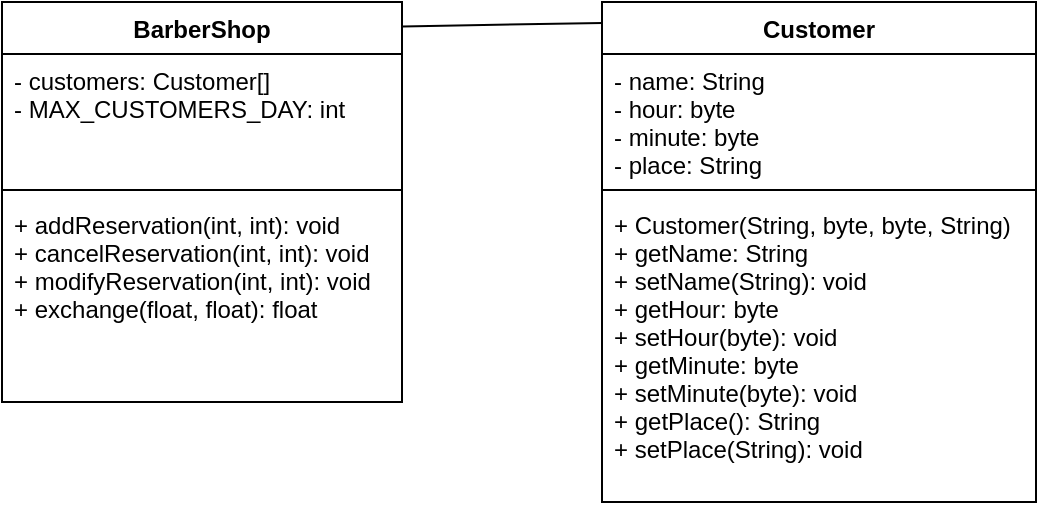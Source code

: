 <mxfile version="12.6.5" type="device"><diagram id="bPNzZG9XqQ-B1uc-LUyZ" name="Page-1"><mxGraphModel dx="1053" dy="513" grid="1" gridSize="10" guides="1" tooltips="1" connect="1" arrows="1" fold="1" page="1" pageScale="1" pageWidth="827" pageHeight="1169" math="0" shadow="0"><root><mxCell id="0"/><mxCell id="1" parent="0"/><mxCell id="cKFkgW2e6GxypRW5G0hC-1" value="BarberShop" style="swimlane;fontStyle=1;align=center;verticalAlign=top;childLayout=stackLayout;horizontal=1;startSize=26;horizontalStack=0;resizeParent=1;resizeParentMax=0;resizeLast=0;collapsible=1;marginBottom=0;" parent="1" vertex="1"><mxGeometry x="163" y="20" width="200" height="200" as="geometry"/></mxCell><mxCell id="cKFkgW2e6GxypRW5G0hC-2" value="- customers: Customer[]&#10;- MAX_CUSTOMERS_DAY: int&#10;" style="text;strokeColor=none;fillColor=none;align=left;verticalAlign=top;spacingLeft=4;spacingRight=4;overflow=hidden;rotatable=0;points=[[0,0.5],[1,0.5]];portConstraint=eastwest;" parent="cKFkgW2e6GxypRW5G0hC-1" vertex="1"><mxGeometry y="26" width="200" height="64" as="geometry"/></mxCell><mxCell id="cKFkgW2e6GxypRW5G0hC-3" value="" style="line;strokeWidth=1;fillColor=none;align=left;verticalAlign=middle;spacingTop=-1;spacingLeft=3;spacingRight=3;rotatable=0;labelPosition=right;points=[];portConstraint=eastwest;" parent="cKFkgW2e6GxypRW5G0hC-1" vertex="1"><mxGeometry y="90" width="200" height="8" as="geometry"/></mxCell><mxCell id="cKFkgW2e6GxypRW5G0hC-4" value="+ addReservation(int, int): void&#10;+ cancelReservation(int, int): void&#10;+ modifyReservation(int, int): void&#10;+ exchange(float, float): float" style="text;strokeColor=none;fillColor=none;align=left;verticalAlign=top;spacingLeft=4;spacingRight=4;overflow=hidden;rotatable=0;points=[[0,0.5],[1,0.5]];portConstraint=eastwest;" parent="cKFkgW2e6GxypRW5G0hC-1" vertex="1"><mxGeometry y="98" width="200" height="102" as="geometry"/></mxCell><mxCell id="cKFkgW2e6GxypRW5G0hC-5" value="Customer" style="swimlane;fontStyle=1;align=center;verticalAlign=top;childLayout=stackLayout;horizontal=1;startSize=26;horizontalStack=0;resizeParent=1;resizeParentMax=0;resizeLast=0;collapsible=1;marginBottom=0;" parent="1" vertex="1"><mxGeometry x="463" y="20" width="217" height="250" as="geometry"/></mxCell><mxCell id="cKFkgW2e6GxypRW5G0hC-6" value="- name: String&#10;- hour: byte&#10;- minute: byte&#10;- place: String" style="text;strokeColor=none;fillColor=none;align=left;verticalAlign=top;spacingLeft=4;spacingRight=4;overflow=hidden;rotatable=0;points=[[0,0.5],[1,0.5]];portConstraint=eastwest;" parent="cKFkgW2e6GxypRW5G0hC-5" vertex="1"><mxGeometry y="26" width="217" height="64" as="geometry"/></mxCell><mxCell id="cKFkgW2e6GxypRW5G0hC-7" value="" style="line;strokeWidth=1;fillColor=none;align=left;verticalAlign=middle;spacingTop=-1;spacingLeft=3;spacingRight=3;rotatable=0;labelPosition=right;points=[];portConstraint=eastwest;" parent="cKFkgW2e6GxypRW5G0hC-5" vertex="1"><mxGeometry y="90" width="217" height="8" as="geometry"/></mxCell><mxCell id="cKFkgW2e6GxypRW5G0hC-8" value="+ Customer(String, byte, byte, String)&#10;+ getName: String&#10;+ setName(String): void&#10;+ getHour: byte&#10;+ setHour(byte): void&#10;+ getMinute: byte&#10;+ setMinute(byte): void&#10;+ getPlace(): String&#10;+ setPlace(String): void" style="text;strokeColor=none;fillColor=none;align=left;verticalAlign=top;spacingLeft=4;spacingRight=4;overflow=hidden;rotatable=0;points=[[0,0.5],[1,0.5]];portConstraint=eastwest;" parent="cKFkgW2e6GxypRW5G0hC-5" vertex="1"><mxGeometry y="98" width="217" height="152" as="geometry"/></mxCell><mxCell id="CePVcaCNOZKEpl-a8CcK-2" value="" style="endArrow=none;html=1;exitX=1.001;exitY=0.061;exitDx=0;exitDy=0;exitPerimeter=0;entryX=0.001;entryY=0.042;entryDx=0;entryDy=0;entryPerimeter=0;" parent="1" source="cKFkgW2e6GxypRW5G0hC-1" target="cKFkgW2e6GxypRW5G0hC-5" edge="1"><mxGeometry width="50" height="50" relative="1" as="geometry"><mxPoint x="373" y="70" as="sourcePoint"/><mxPoint x="464" y="30" as="targetPoint"/></mxGeometry></mxCell></root></mxGraphModel></diagram></mxfile>
